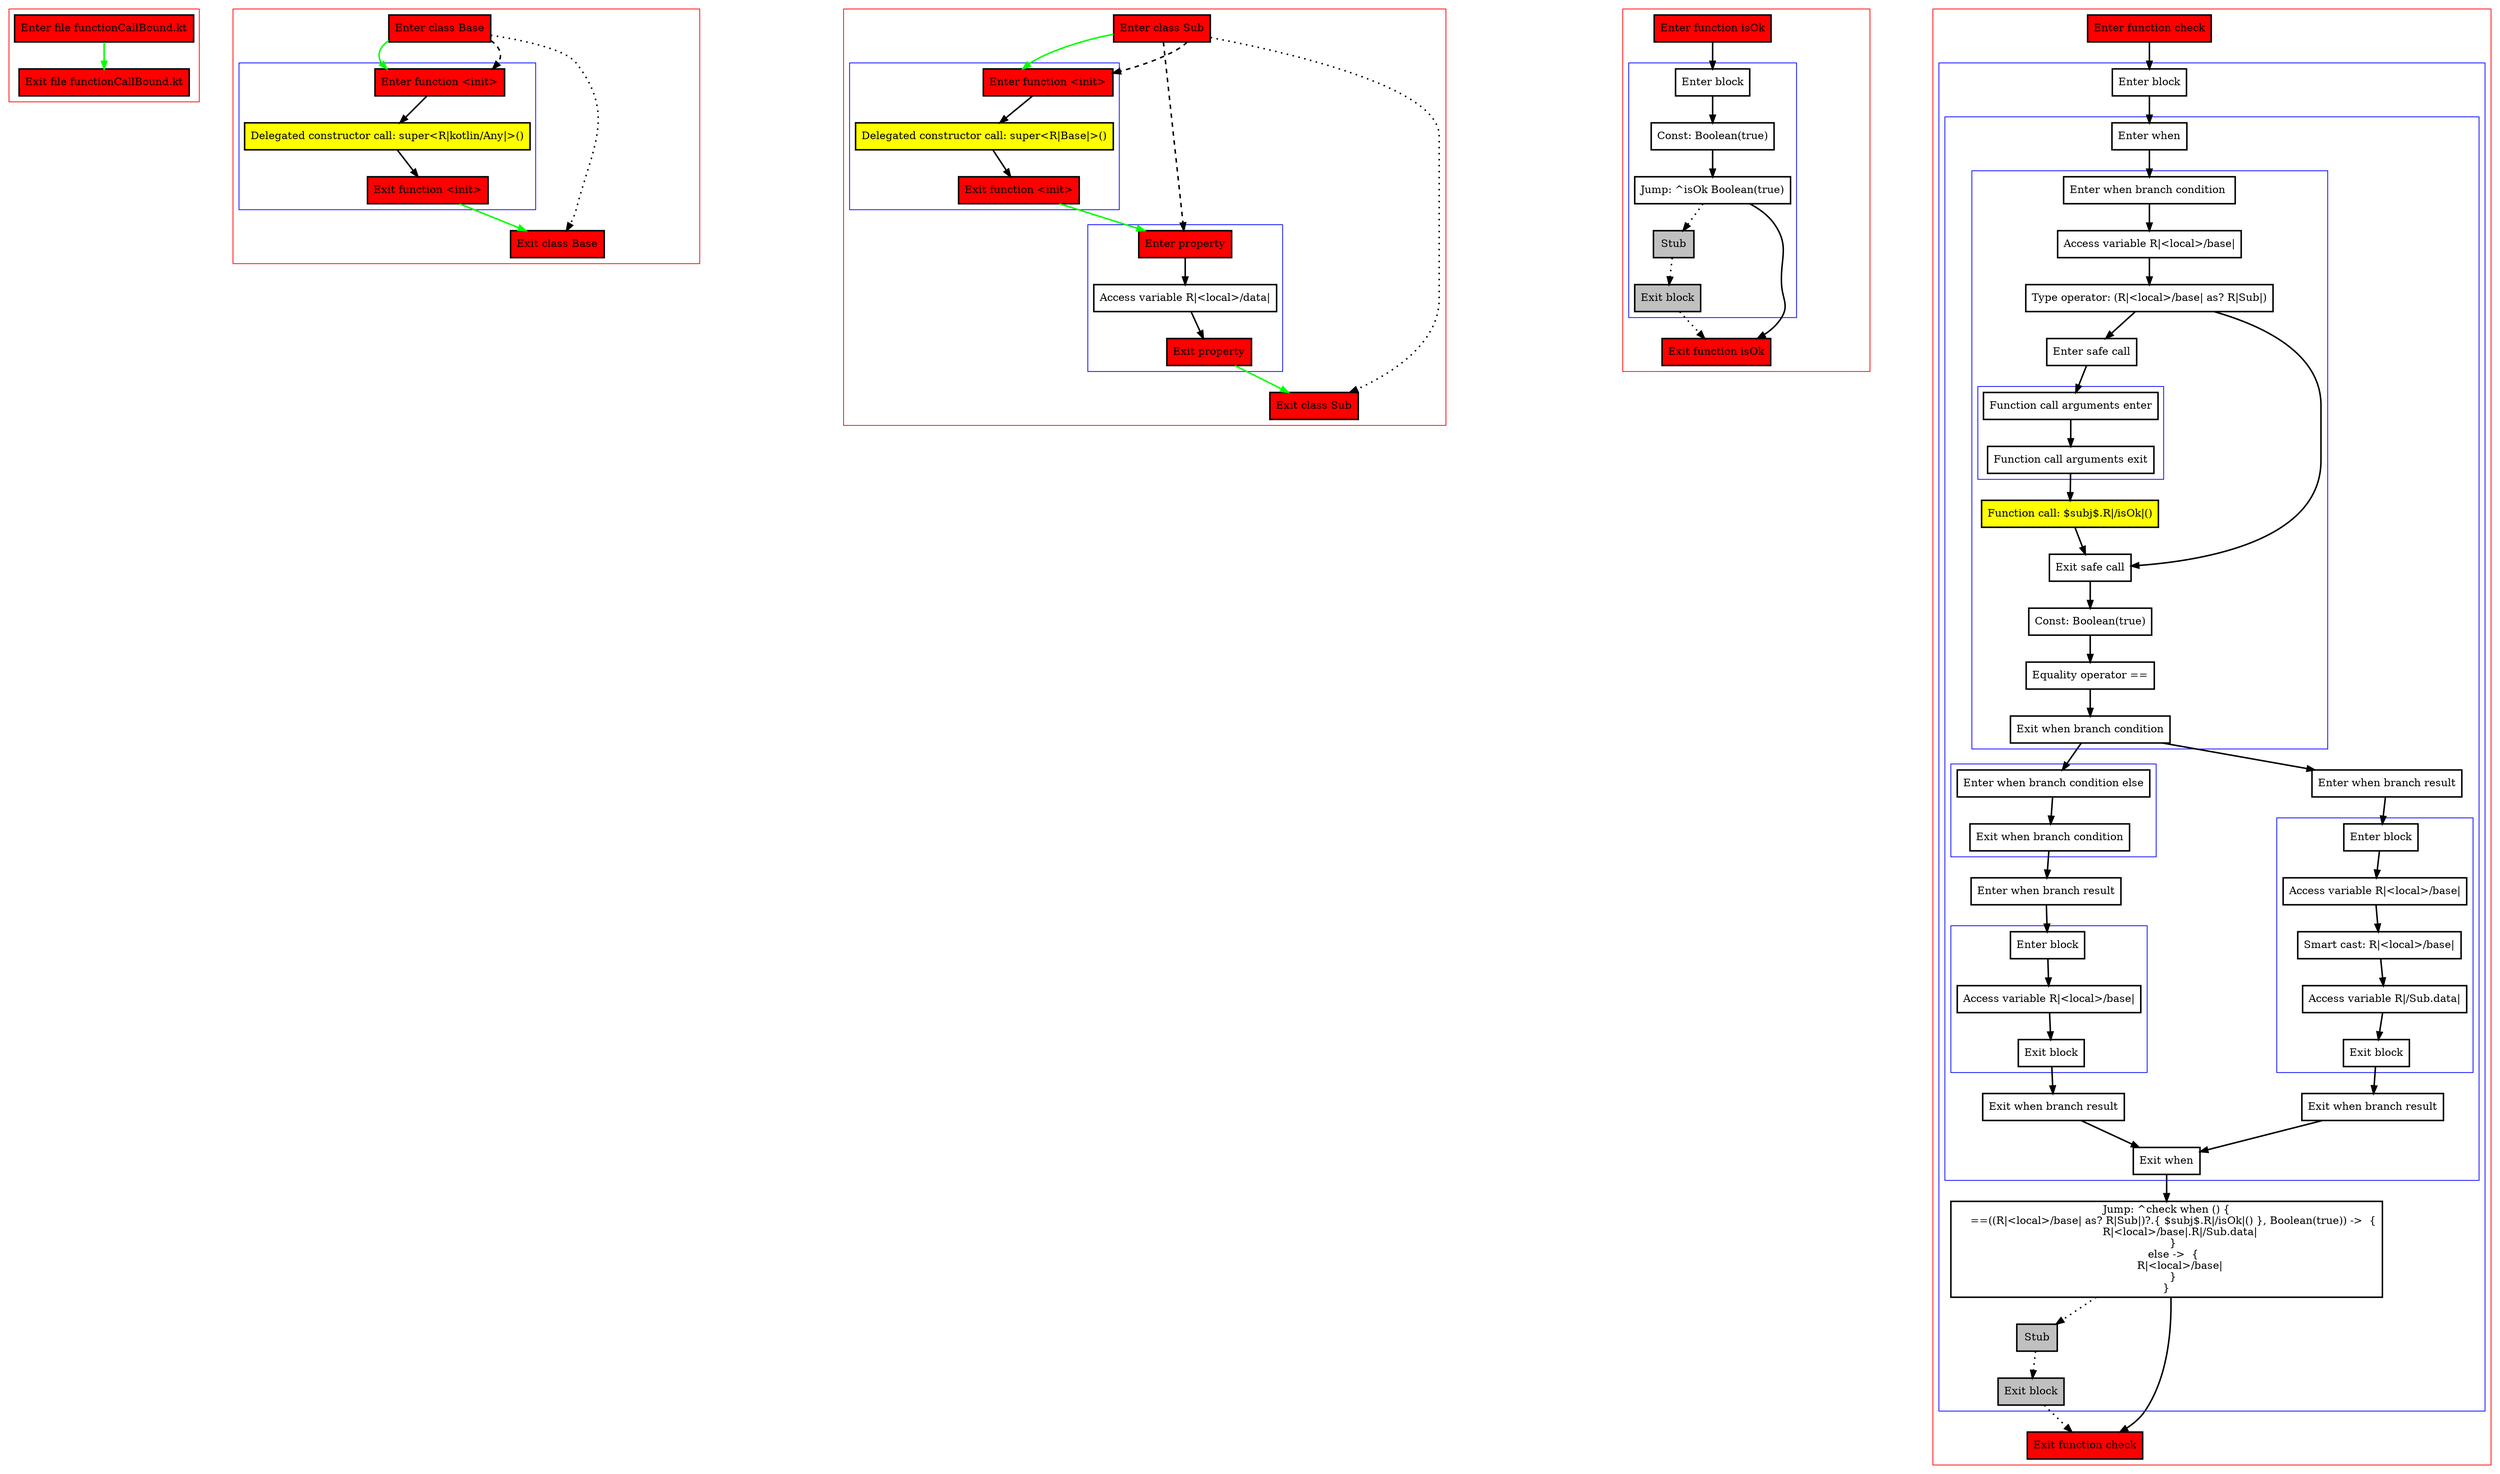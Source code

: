 digraph functionCallBound_kt {
    graph [nodesep=3]
    node [shape=box penwidth=2]
    edge [penwidth=2]

    subgraph cluster_0 {
        color=red
        0 [label="Enter file functionCallBound.kt" style="filled" fillcolor=red];
        1 [label="Exit file functionCallBound.kt" style="filled" fillcolor=red];
    }
    0 -> {1} [color=green];

    subgraph cluster_1 {
        color=red
        2 [label="Enter class Base" style="filled" fillcolor=red];
        subgraph cluster_2 {
            color=blue
            3 [label="Enter function <init>" style="filled" fillcolor=red];
            4 [label="Delegated constructor call: super<R|kotlin/Any|>()" style="filled" fillcolor=yellow];
            5 [label="Exit function <init>" style="filled" fillcolor=red];
        }
        6 [label="Exit class Base" style="filled" fillcolor=red];
    }
    2 -> {3} [color=green];
    2 -> {6} [style=dotted];
    2 -> {3} [style=dashed];
    3 -> {4};
    4 -> {5};
    5 -> {6} [color=green];

    subgraph cluster_3 {
        color=red
        7 [label="Enter class Sub" style="filled" fillcolor=red];
        subgraph cluster_4 {
            color=blue
            8 [label="Enter function <init>" style="filled" fillcolor=red];
            9 [label="Delegated constructor call: super<R|Base|>()" style="filled" fillcolor=yellow];
            10 [label="Exit function <init>" style="filled" fillcolor=red];
        }
        subgraph cluster_5 {
            color=blue
            11 [label="Enter property" style="filled" fillcolor=red];
            12 [label="Access variable R|<local>/data|"];
            13 [label="Exit property" style="filled" fillcolor=red];
        }
        14 [label="Exit class Sub" style="filled" fillcolor=red];
    }
    7 -> {8} [color=green];
    7 -> {14} [style=dotted];
    7 -> {8 11} [style=dashed];
    8 -> {9};
    9 -> {10};
    10 -> {11} [color=green];
    11 -> {12};
    12 -> {13};
    13 -> {14} [color=green];

    subgraph cluster_6 {
        color=red
        15 [label="Enter function isOk" style="filled" fillcolor=red];
        subgraph cluster_7 {
            color=blue
            16 [label="Enter block"];
            17 [label="Const: Boolean(true)"];
            18 [label="Jump: ^isOk Boolean(true)"];
            19 [label="Stub" style="filled" fillcolor=gray];
            20 [label="Exit block" style="filled" fillcolor=gray];
        }
        21 [label="Exit function isOk" style="filled" fillcolor=red];
    }
    15 -> {16};
    16 -> {17};
    17 -> {18};
    18 -> {21};
    18 -> {19} [style=dotted];
    19 -> {20} [style=dotted];
    20 -> {21} [style=dotted];

    subgraph cluster_8 {
        color=red
        22 [label="Enter function check" style="filled" fillcolor=red];
        subgraph cluster_9 {
            color=blue
            23 [label="Enter block"];
            subgraph cluster_10 {
                color=blue
                24 [label="Enter when"];
                subgraph cluster_11 {
                    color=blue
                    25 [label="Enter when branch condition "];
                    26 [label="Access variable R|<local>/base|"];
                    27 [label="Type operator: (R|<local>/base| as? R|Sub|)"];
                    28 [label="Enter safe call"];
                    subgraph cluster_12 {
                        color=blue
                        29 [label="Function call arguments enter"];
                        30 [label="Function call arguments exit"];
                    }
                    31 [label="Function call: $subj$.R|/isOk|()" style="filled" fillcolor=yellow];
                    32 [label="Exit safe call"];
                    33 [label="Const: Boolean(true)"];
                    34 [label="Equality operator =="];
                    35 [label="Exit when branch condition"];
                }
                subgraph cluster_13 {
                    color=blue
                    36 [label="Enter when branch condition else"];
                    37 [label="Exit when branch condition"];
                }
                38 [label="Enter when branch result"];
                subgraph cluster_14 {
                    color=blue
                    39 [label="Enter block"];
                    40 [label="Access variable R|<local>/base|"];
                    41 [label="Exit block"];
                }
                42 [label="Exit when branch result"];
                43 [label="Enter when branch result"];
                subgraph cluster_15 {
                    color=blue
                    44 [label="Enter block"];
                    45 [label="Access variable R|<local>/base|"];
                    46 [label="Smart cast: R|<local>/base|"];
                    47 [label="Access variable R|/Sub.data|"];
                    48 [label="Exit block"];
                }
                49 [label="Exit when branch result"];
                50 [label="Exit when"];
            }
            51 [label="Jump: ^check when () {
    ==((R|<local>/base| as? R|Sub|)?.{ $subj$.R|/isOk|() }, Boolean(true)) ->  {
        R|<local>/base|.R|/Sub.data|
    }
    else ->  {
        R|<local>/base|
    }
}
"];
            52 [label="Stub" style="filled" fillcolor=gray];
            53 [label="Exit block" style="filled" fillcolor=gray];
        }
        54 [label="Exit function check" style="filled" fillcolor=red];
    }
    22 -> {23};
    23 -> {24};
    24 -> {25};
    25 -> {26};
    26 -> {27};
    27 -> {28 32};
    28 -> {29};
    29 -> {30};
    30 -> {31};
    31 -> {32};
    32 -> {33};
    33 -> {34};
    34 -> {35};
    35 -> {36 43};
    36 -> {37};
    37 -> {38};
    38 -> {39};
    39 -> {40};
    40 -> {41};
    41 -> {42};
    42 -> {50};
    43 -> {44};
    44 -> {45};
    45 -> {46};
    46 -> {47};
    47 -> {48};
    48 -> {49};
    49 -> {50};
    50 -> {51};
    51 -> {54};
    51 -> {52} [style=dotted];
    52 -> {53} [style=dotted];
    53 -> {54} [style=dotted];

}
